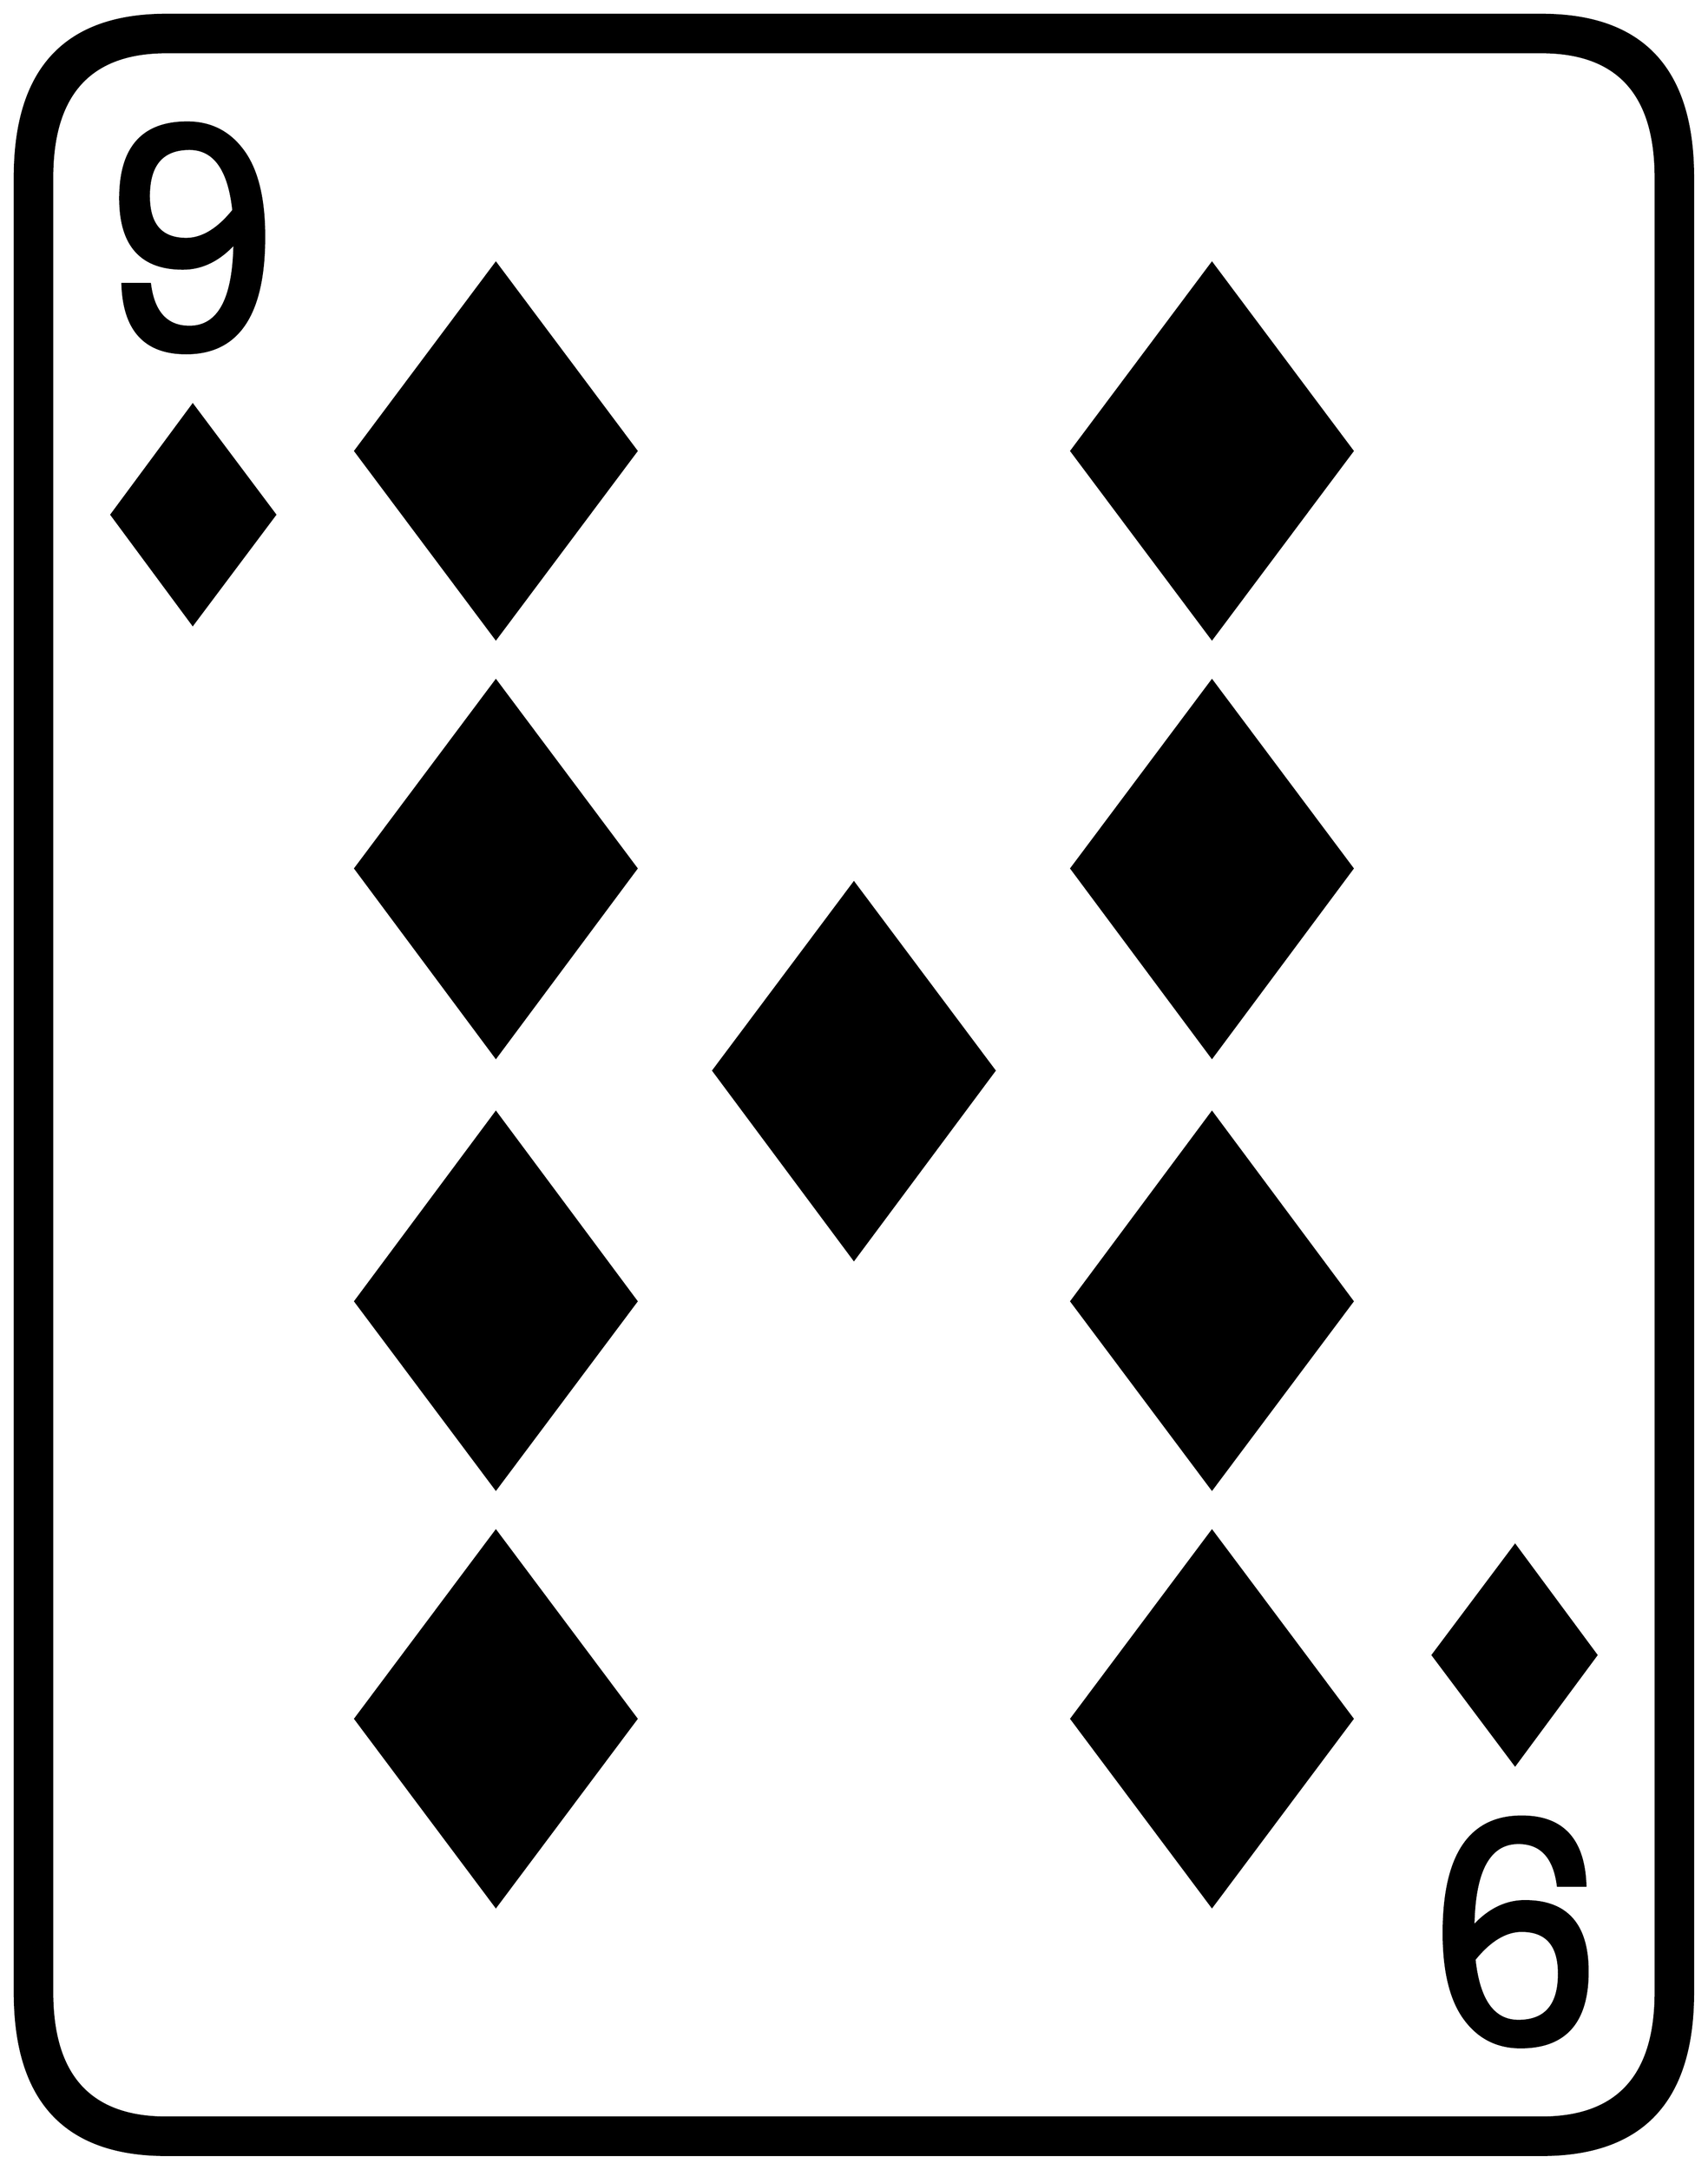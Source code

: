 


\begin{tikzpicture}[y=0.80pt, x=0.80pt, yscale=-1.0, xscale=1.0, inner sep=0pt, outer sep=0pt]
\begin{scope}[shift={(100.0,1706.0)},nonzero rule]
  \path[draw=.,fill=.,line width=1.600pt] (1578.0,244.0) .. controls
    (1578.0,342.667) and (1532.0,392.0) .. (1440.0,392.0) --
    (188.0,392.0) .. controls (96.0,392.0) and (50.0,342.667) ..
    (50.0,244.0) -- (50.0,-1408.0) .. controls (50.0,-1506.667)
    and (96.0,-1556.0) .. (188.0,-1556.0) -- (1440.0,-1556.0) ..
    controls (1532.0,-1556.0) and (1578.0,-1506.667) ..
    (1578.0,-1408.0) -- (1578.0,244.0) -- cycle(1544.0,244.0) --
    (1544.0,-1408.0) .. controls (1544.0,-1484.0) and
    (1509.333,-1522.0) .. (1440.0,-1522.0) -- (188.0,-1522.0) ..
    controls (118.667,-1522.0) and (84.0,-1484.0) ..
    (84.0,-1408.0) -- (84.0,244.0) .. controls (84.0,320.0) and
    (118.667,358.0) .. (188.0,358.0) -- (1440.0,358.0) .. controls
    (1509.333,358.0) and (1544.0,320.0) .. (1544.0,244.0) --
    cycle(1268.0,-1159.0) -- (1140.0,-988.0) -- (1012.0,-1159.0)
    -- (1140.0,-1330.0) -- (1268.0,-1159.0) --
    cycle(1268.0,-779.0) -- (1140.0,-607.0) -- (1012.0,-779.0)
    -- (1140.0,-950.0) -- (1268.0,-779.0) --
    cycle(616.0,-1159.0) -- (488.0,-988.0) -- (360.0,-1159.0) --
    (488.0,-1330.0) -- (616.0,-1159.0) -- cycle(277.0,-1354.0)
    .. controls (277.0,-1283.333) and (253.333,-1248.0) ..
    (206.0,-1248.0) .. controls (168.667,-1248.0) and
    (149.333,-1269.0) .. (148.0,-1311.0) -- (173.0,-1311.0) ..
    controls (176.333,-1285.0) and (188.333,-1272.0) ..
    (209.0,-1272.0) .. controls (235.667,-1272.0) and
    (249.333,-1297.333) .. (250.0,-1348.0) .. controls
    (236.0,-1332.667) and (220.333,-1325.0) .. (203.0,-1325.0) ..
    controls (165.0,-1325.0) and (146.0,-1346.333) ..
    (146.0,-1389.0) .. controls (146.0,-1435.0) and
    (166.333,-1458.0) .. (207.0,-1458.0) .. controls
    (228.333,-1458.0) and (245.333,-1449.333) .. (258.0,-1432.0) ..
    controls (270.667,-1414.667) and (277.0,-1388.667) ..
    (277.0,-1354.0) -- cycle(1268.0,-385.0) -- (1140.0,-214.0)
    -- (1012.0,-385.0) -- (1140.0,-557.0) -- (1268.0,-385.0) --
    cycle(1490.0,-63.0) -- (1416.0,37.0) -- (1341.0,-63.0) --
    (1416.0,-163.0) -- (1490.0,-63.0) -- cycle(942.0,-595.0) --
    (814.0,-423.0) -- (686.0,-595.0) -- (814.0,-766.0) --
    (942.0,-595.0) -- cycle(287.0,-1101.0) -- (212.0,-1001.0) --
    (138.0,-1101.0) -- (212.0,-1201.0) -- (287.0,-1101.0) --
    cycle(616.0,-779.0) -- (488.0,-607.0) -- (360.0,-779.0) --
    (488.0,-950.0) -- (616.0,-779.0) -- cycle(1482.0,225.0) ..
    controls (1482.0,271.0) and (1461.667,294.0) .. (1421.0,294.0)
    .. controls (1399.667,294.0) and (1382.667,285.333) ..
    (1370.0,268.0) .. controls (1357.333,250.667) and (1351.0,224.667)
    .. (1351.0,190.0) .. controls (1351.0,119.333) and
    (1374.667,84.0) .. (1422.0,84.0) .. controls (1459.333,84.0) and
    (1478.667,105.0) .. (1480.0,147.0) -- (1455.0,147.0) ..
    controls (1451.667,121.0) and (1439.667,108.0) .. (1419.0,108.0)
    .. controls (1392.333,108.0) and (1378.667,133.333) ..
    (1378.0,184.0) .. controls (1392.0,168.667) and (1407.667,161.0)
    .. (1425.0,161.0) .. controls (1463.0,161.0) and
    (1482.0,182.333) .. (1482.0,225.0) -- cycle(1268.0,-5.0) --
    (1140.0,166.0) -- (1012.0,-5.0) -- (1140.0,-176.0) --
    (1268.0,-5.0) -- cycle(616.0,-385.0) -- (488.0,-214.0) --
    (360.0,-385.0) -- (488.0,-557.0) -- (616.0,-385.0) --
    cycle(616.0,-5.0) -- (488.0,166.0) -- (360.0,-5.0) --
    (488.0,-176.0) -- (616.0,-5.0) -- cycle(249.0,-1378.0) ..
    controls (245.0,-1415.333) and (231.667,-1434.0) ..
    (209.0,-1434.0) .. controls (184.333,-1434.0) and
    (172.0,-1419.667) .. (172.0,-1391.0) .. controls
    (172.0,-1365.0) and (183.333,-1352.0) .. (206.0,-1352.0) ..
    controls (220.667,-1352.0) and (235.0,-1360.667) ..
    (249.0,-1378.0) -- cycle(1456.0,227.0) .. controls
    (1456.0,201.0) and (1444.667,188.0) .. (1422.0,188.0) ..
    controls (1407.333,188.0) and (1393.0,196.667) .. (1379.0,214.0)
    .. controls (1383.0,251.333) and (1396.333,270.0) ..
    (1419.0,270.0) .. controls (1443.667,270.0) and (1456.0,255.667)
    .. (1456.0,227.0) -- cycle;
\end{scope}

\end{tikzpicture}

